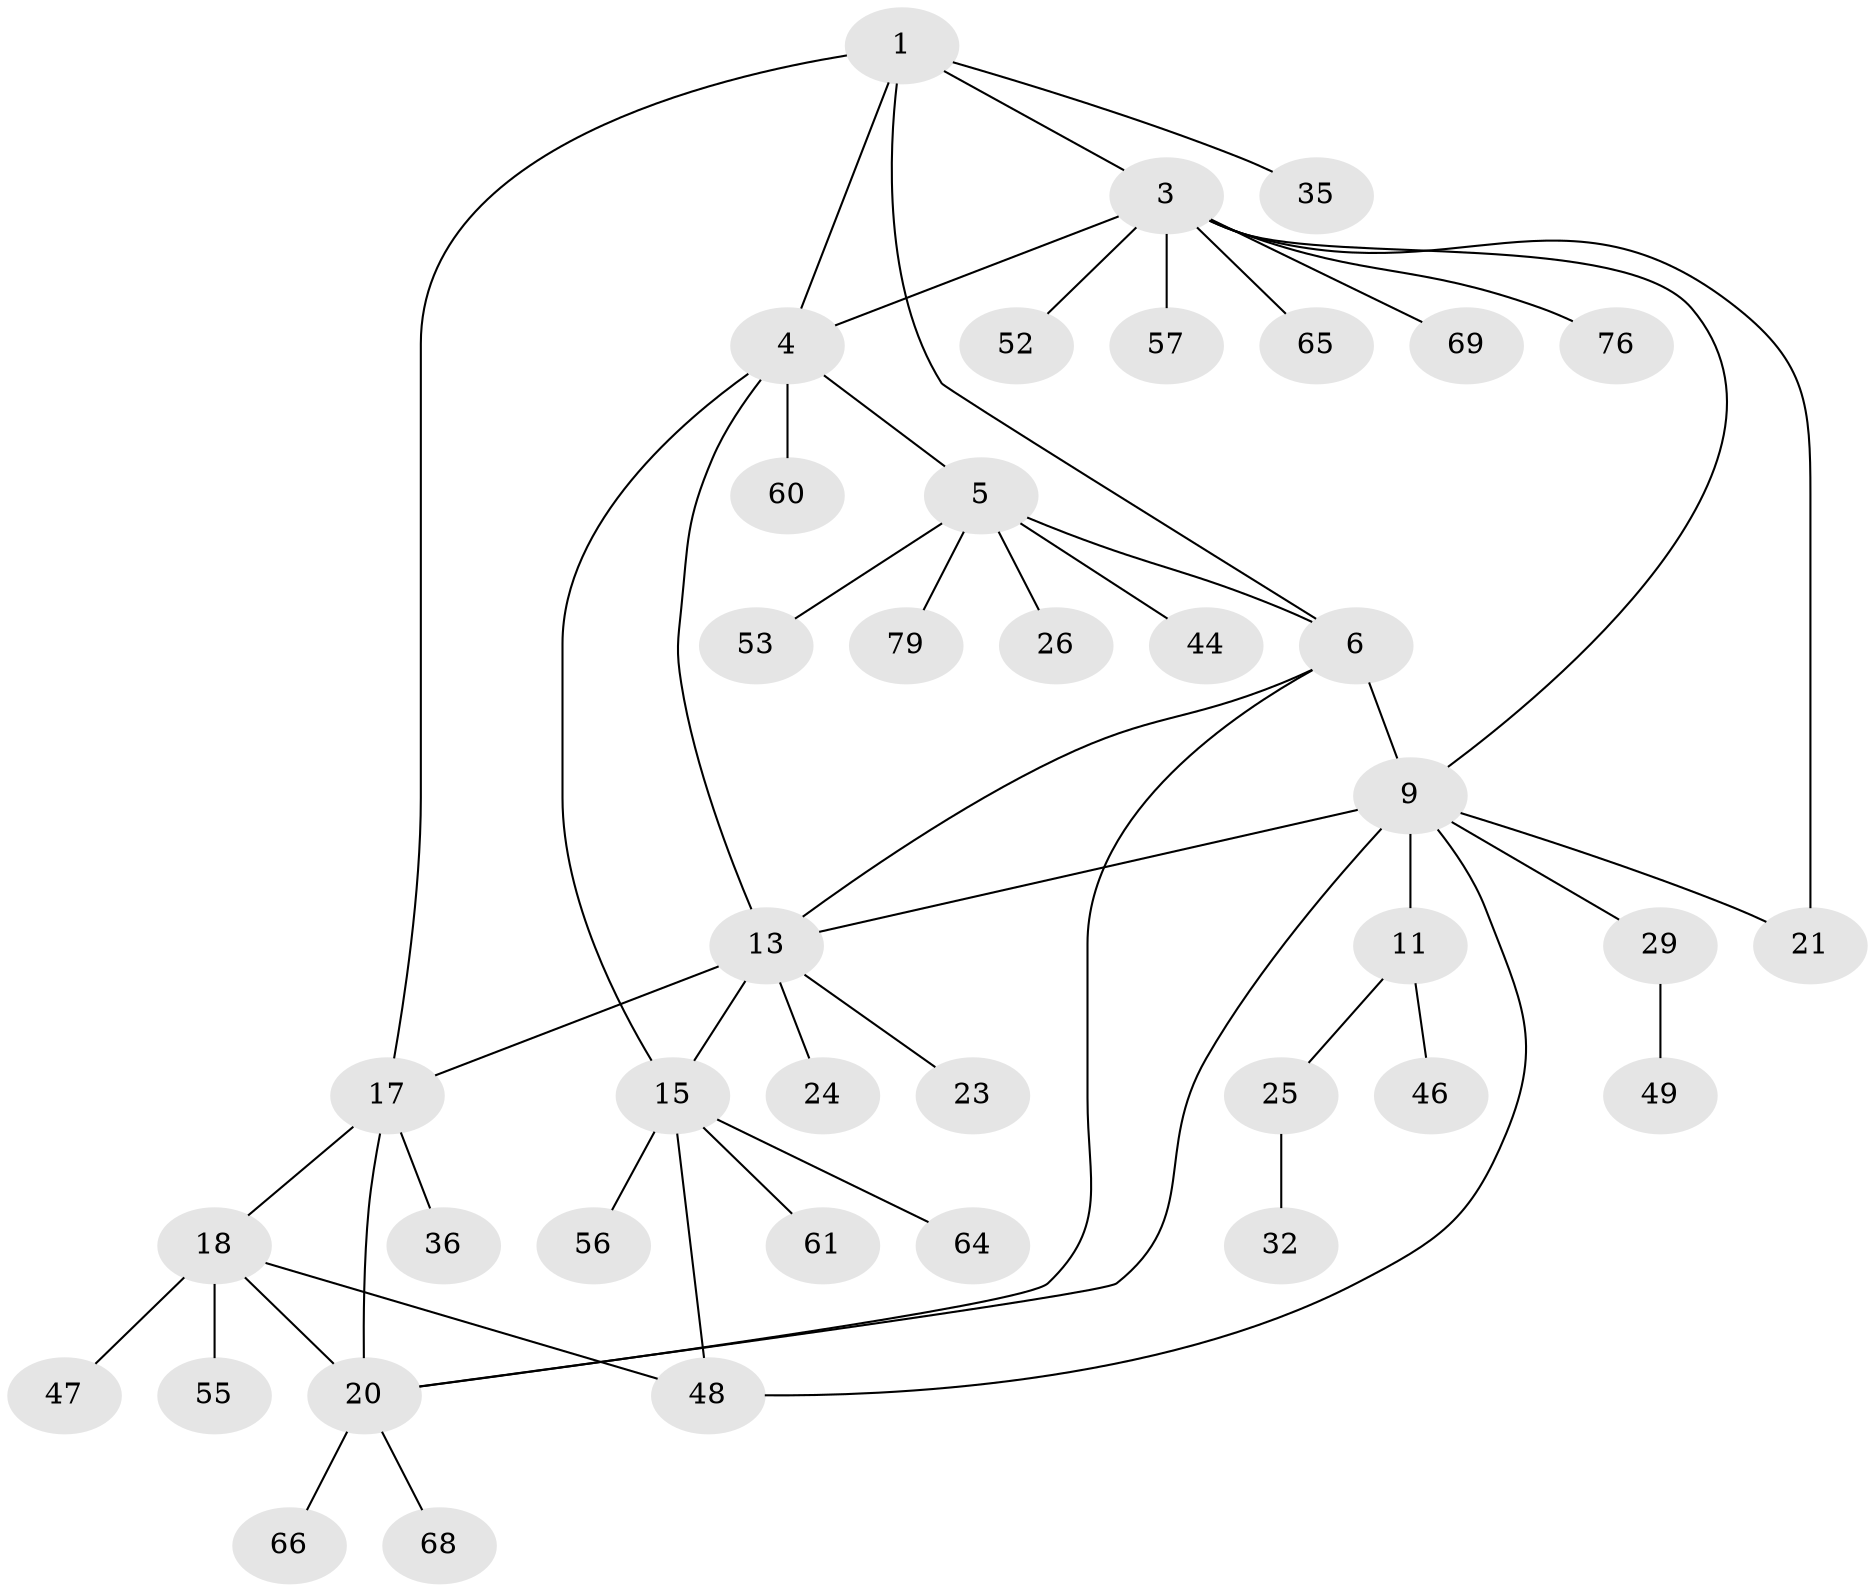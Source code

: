 // original degree distribution, {6: 0.075, 7: 0.0625, 10: 0.0125, 5: 0.0375, 4: 0.025, 8: 0.025, 9: 0.0125, 2: 0.1875, 1: 0.525, 3: 0.0375}
// Generated by graph-tools (version 1.1) at 2025/15/03/09/25 04:15:48]
// undirected, 40 vertices, 52 edges
graph export_dot {
graph [start="1"]
  node [color=gray90,style=filled];
  1 [super="+39+33+2"];
  3;
  4 [super="+14"];
  5 [super="+8"];
  6 [super="+59+7+37"];
  9 [super="+10+22+67+71+12"];
  11;
  13 [super="+16"];
  15 [super="+40"];
  17;
  18 [super="+45+27+78+43+28+19"];
  20 [super="+41+51"];
  21;
  23;
  24;
  25 [super="+63"];
  26 [super="+34"];
  29;
  32;
  35 [super="+58"];
  36;
  44;
  46;
  47;
  48 [super="+72"];
  49;
  52;
  53;
  55;
  56;
  57 [super="+75"];
  60;
  61 [super="+80"];
  64;
  65;
  66;
  68;
  69;
  76;
  79;
  1 -- 3 [weight=2];
  1 -- 4 [weight=2];
  1 -- 35;
  1 -- 17;
  1 -- 6;
  3 -- 4;
  3 -- 21;
  3 -- 52;
  3 -- 57;
  3 -- 65;
  3 -- 69;
  3 -- 76;
  3 -- 9;
  4 -- 5;
  4 -- 60;
  4 -- 13 [weight=2];
  4 -- 15;
  5 -- 6 [weight=4];
  5 -- 26;
  5 -- 53;
  5 -- 44;
  5 -- 79;
  6 -- 20;
  6 -- 9;
  6 -- 13;
  9 -- 11 [weight=3];
  9 -- 13 [weight=2];
  9 -- 48;
  9 -- 20;
  9 -- 21;
  9 -- 29;
  11 -- 25;
  11 -- 46;
  13 -- 15 [weight=2];
  13 -- 17;
  13 -- 23;
  13 -- 24;
  15 -- 48;
  15 -- 56;
  15 -- 61;
  15 -- 64;
  17 -- 18 [weight=2];
  17 -- 20;
  17 -- 36;
  18 -- 20 [weight=2];
  18 -- 47;
  18 -- 48;
  18 -- 55;
  20 -- 66;
  20 -- 68;
  25 -- 32;
  29 -- 49;
}
